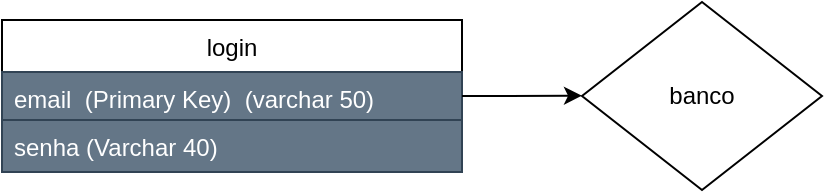 <mxfile>
    <diagram id="trd53yU9_SxSvBDlyOZI" name="Página-1">
        <mxGraphModel dx="639" dy="451" grid="1" gridSize="10" guides="1" tooltips="1" connect="1" arrows="1" fold="1" page="1" pageScale="1" pageWidth="827" pageHeight="1169" math="0" shadow="0">
            <root>
                <mxCell id="0"/>
                <mxCell id="1" parent="0"/>
                <mxCell id="2" value="login" style="swimlane;fontStyle=0;childLayout=stackLayout;horizontal=1;startSize=26;horizontalStack=0;resizeParent=1;resizeParentMax=0;resizeLast=0;collapsible=1;marginBottom=0;" vertex="1" parent="1">
                    <mxGeometry x="70" y="230" width="230" height="76" as="geometry">
                        <mxRectangle x="160" y="240" width="60" height="26" as="alternateBounds"/>
                    </mxGeometry>
                </mxCell>
                <mxCell id="3" value="email  (Primary Key)  (varchar 50)" style="text;align=left;verticalAlign=top;spacingLeft=4;spacingRight=4;overflow=hidden;rotatable=0;points=[[0,0.5],[1,0.5]];portConstraint=eastwest;fillColor=#647687;strokeColor=#314354;fontColor=#ffffff;" vertex="1" parent="2">
                    <mxGeometry y="26" width="230" height="24" as="geometry"/>
                </mxCell>
                <mxCell id="4" value="senha (Varchar 40) " style="text;strokeColor=#314354;fillColor=#647687;align=left;verticalAlign=top;spacingLeft=4;spacingRight=4;overflow=hidden;rotatable=0;points=[[0,0.5],[1,0.5]];portConstraint=eastwest;fontColor=#ffffff;" vertex="1" parent="2">
                    <mxGeometry y="50" width="230" height="26" as="geometry"/>
                </mxCell>
                <mxCell id="16" style="edgeStyle=none;html=1;exitX=1;exitY=0.5;exitDx=0;exitDy=0;" edge="1" parent="1" source="3">
                    <mxGeometry relative="1" as="geometry">
                        <mxPoint x="360" y="267.857" as="targetPoint"/>
                    </mxGeometry>
                </mxCell>
                <mxCell id="17" value="banco" style="rhombus;whiteSpace=wrap;html=1;strokeColor=default;" vertex="1" parent="1">
                    <mxGeometry x="360" y="221" width="120" height="94" as="geometry"/>
                </mxCell>
            </root>
        </mxGraphModel>
    </diagram>
</mxfile>